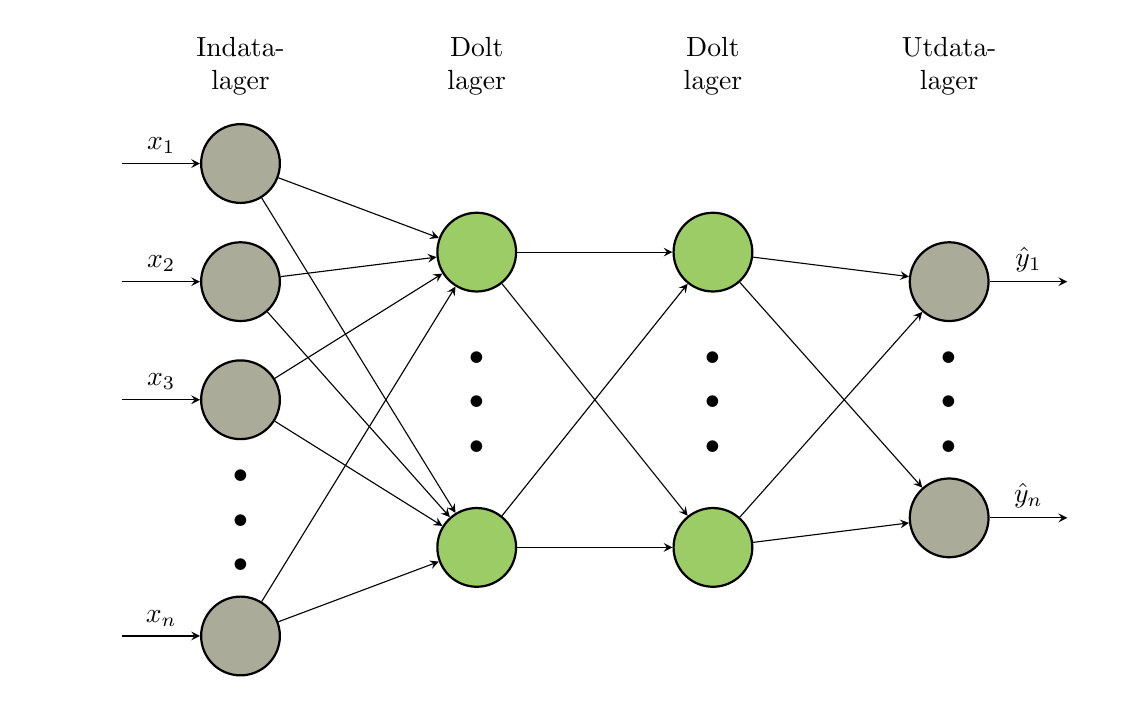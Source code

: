 \definecolor{input_node}{RGB}{171,171,154}
\definecolor{dense_node}{RGB}{196,225,144}
\definecolor{dropout_node}{RGB}{222,222,222}
\definecolor{output_node}{RGB}{171,154,154}
% New colors
\definecolor{klight_green_400}{RGB}{156, 204, 101}

\tikzset{%
  dense neuron/.style={
    circle,
    draw,
    fill=klight_green_400,
    thick,
    minimum size=1cm
  },
  dropout neuron/.style={
    circle,
    draw,
    fill=dropout_node,
    thick,
    minimum size=1cm
  },
  input neuron/.style={
    circle,
    draw,
    fill=input_node,
    thick,
    minimum size=1cm
  },
  output neuron/.style={
    circle,
    draw,
    fill=output_node,
    thick,
    minimum size=1cm
  },
  neuron missing/.style={
    draw=none, 
    scale=4,
    fill=none,
    text height=0.333cm,
    execute at begin node=\color{black}$\vdots$
  },
}

\begin{tikzpicture}[x=1.5cm, y=1.5cm, >=stealth]
\foreach \m/\l [count=\y] in {1,2,3,missing,4}
  \node [input neuron/.try, neuron \m/.try] (input-\m) at (0,2.5-\y) {};

\foreach \m [count=\y] in {1,missing,2}
  \node [dense neuron/.try, neuron \m/.try ] (hidden1-\m) at (2,2-\y*1.25) {};
  \foreach \m [count=\y] in {1,missing,2}
  \node [dense neuron/.try, neuron \m/.try ] (hidden2-\m) at (4,2-\y*1.25) {};

\foreach \m [count=\y] in {1,missing,2}
  \node [input neuron/.try, neuron \m/.try ] (output-\m) at (6,1.5-\y) {};

\foreach \l [count=\i] in {1,2,3,n}
  \draw [<-] (input-\i) -- ++(-1,0)
    node [above, midway] {$x_\l$};

% \foreach \l [count=\i] in {1,n}
%   \node [above] at (hidden1-\i.north) {$H_\l$};
  
%   \foreach \l [count=\i] in {1,n}
%   \node [above] at (hidden2-\i.north) {$K_\l$};

\foreach \l [count=\i] in {1,n}
  \draw [->] (output-\i) -- ++(1,0)
    node [above, midway] {$\hat{y}_\l$};

\foreach \i in {1,...,4}
  \foreach \j in {1,...,2}
    \draw [->] (input-\i) -- (hidden1-\j);
\foreach \i in {1,...,2}
  \foreach \j in {1,...,2}
    \draw [->] (hidden1-\i) -- (hidden2-\j);

\foreach \i in {1,...,2}
  \foreach \j in {1,...,2}
    \draw [->] (hidden2-\i) -- (output-\j);

\foreach \l [count=\x from 0] in {Indata-, Dolt, Dolt, Utdata-}
  \node [align=center, above] at (\x*2,2) {\l \\ lager};

\end{tikzpicture}